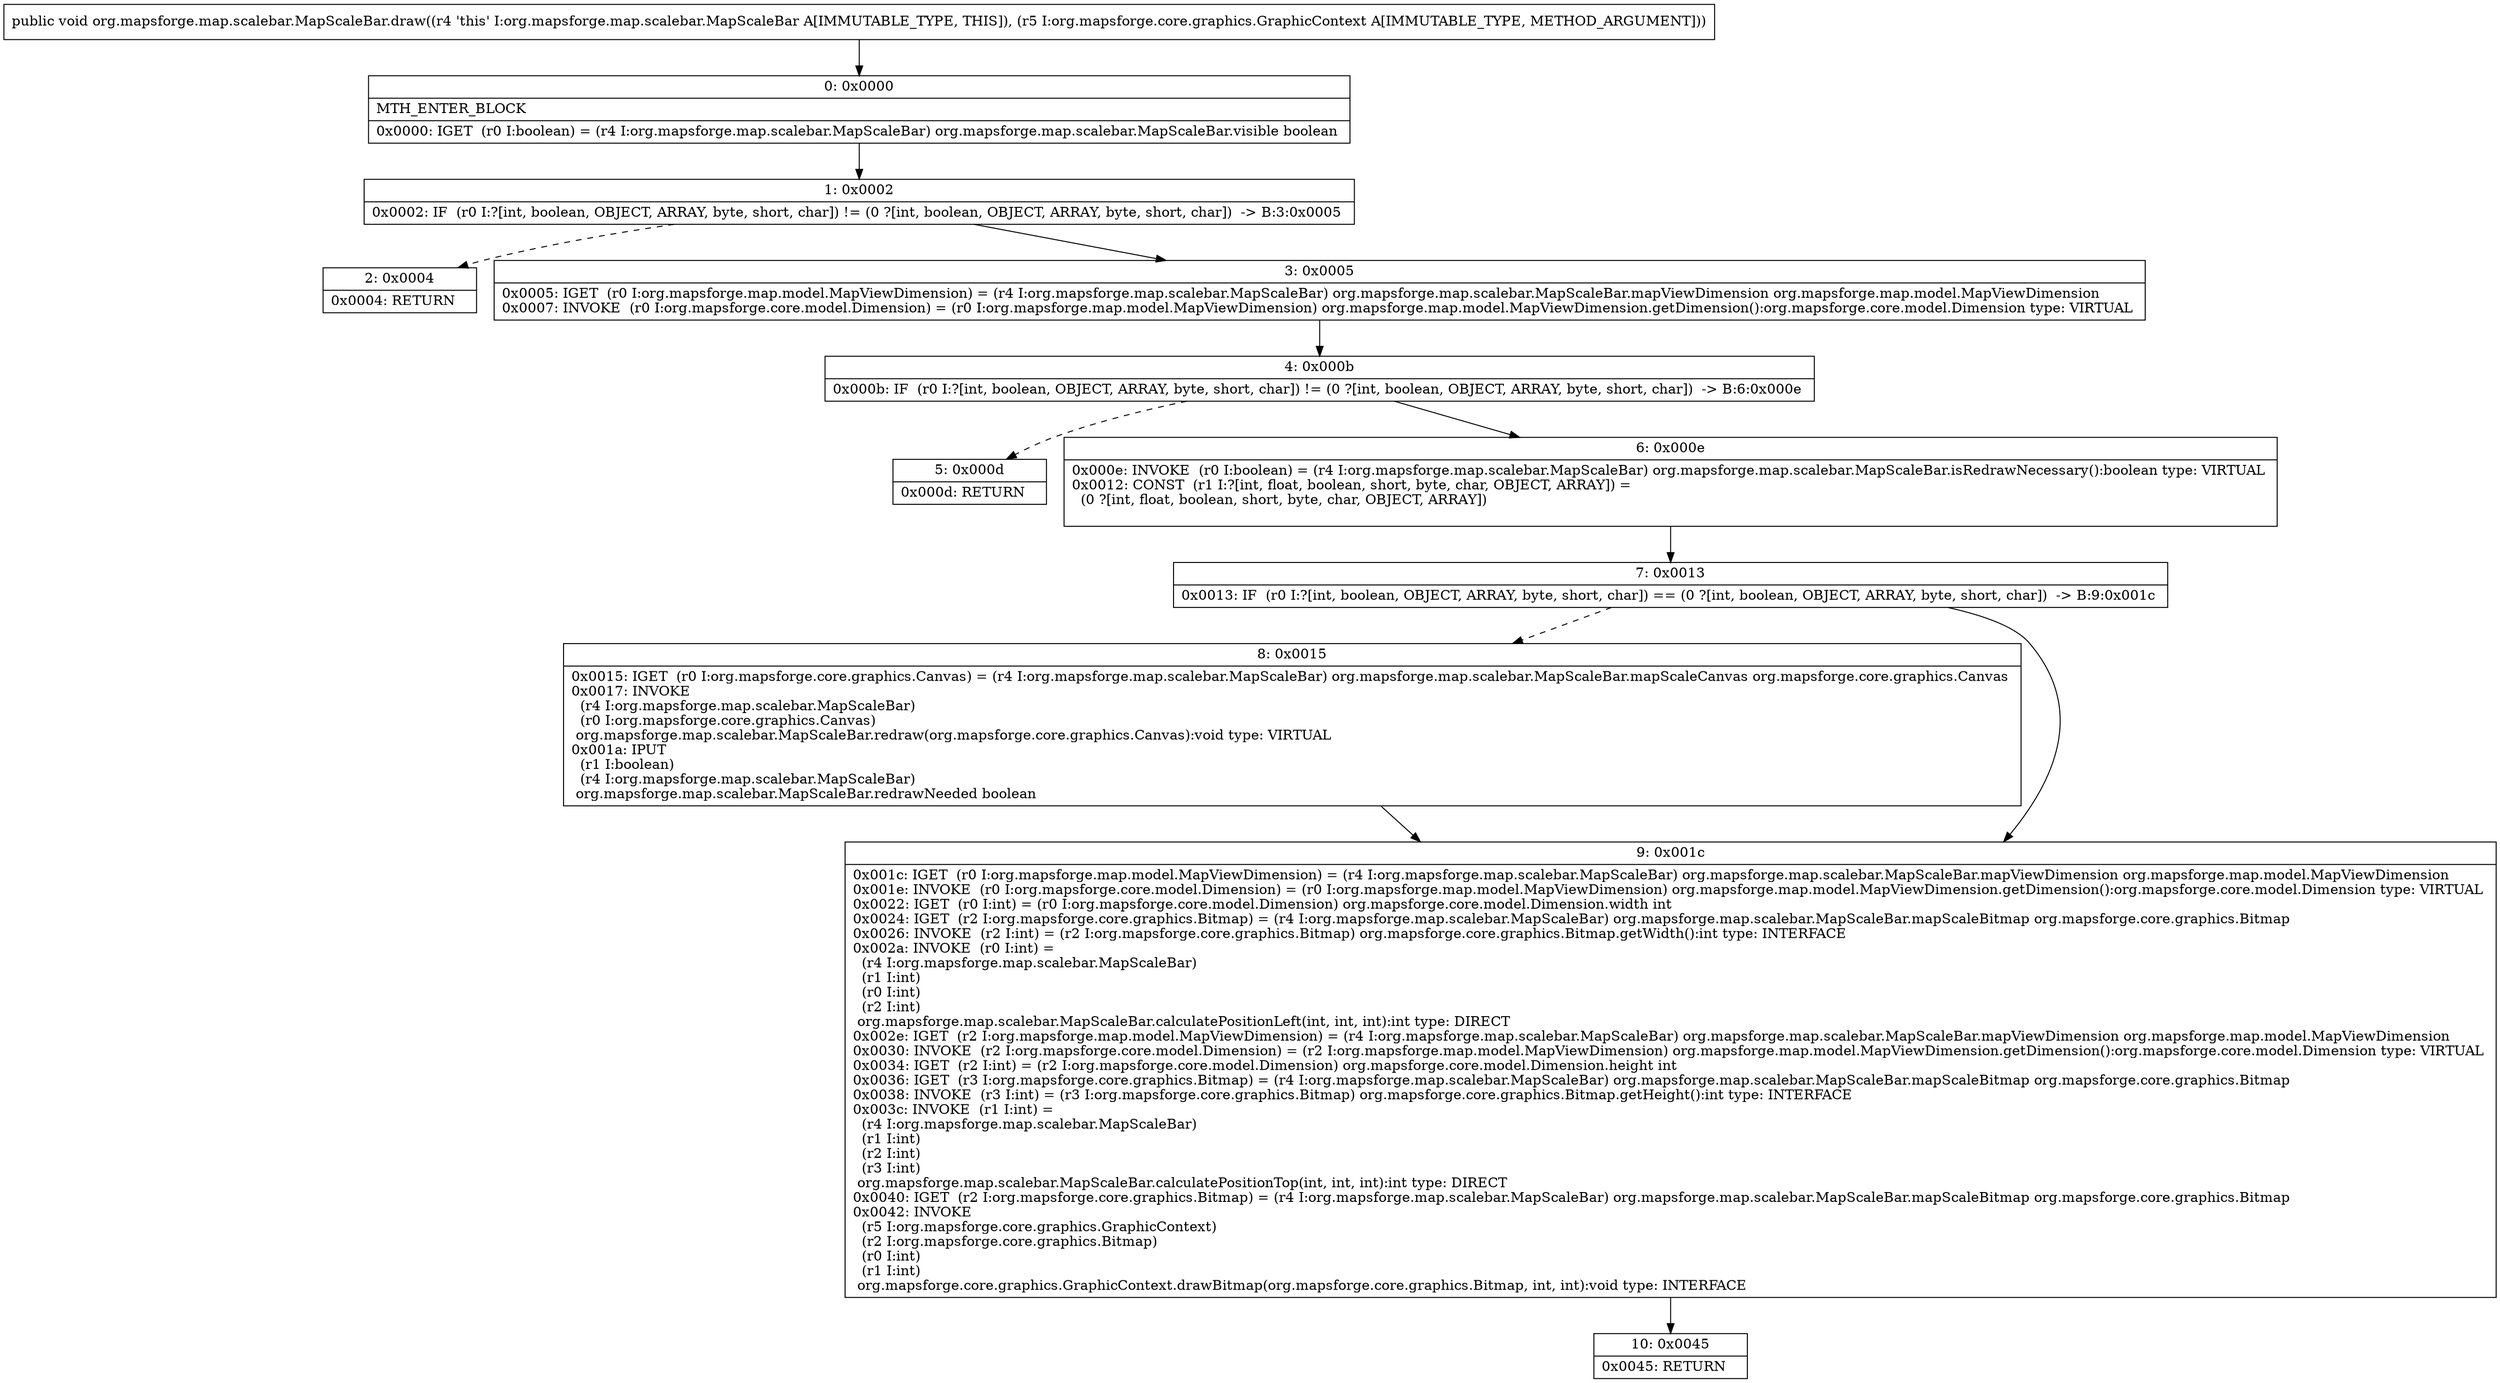 digraph "CFG fororg.mapsforge.map.scalebar.MapScaleBar.draw(Lorg\/mapsforge\/core\/graphics\/GraphicContext;)V" {
Node_0 [shape=record,label="{0\:\ 0x0000|MTH_ENTER_BLOCK\l|0x0000: IGET  (r0 I:boolean) = (r4 I:org.mapsforge.map.scalebar.MapScaleBar) org.mapsforge.map.scalebar.MapScaleBar.visible boolean \l}"];
Node_1 [shape=record,label="{1\:\ 0x0002|0x0002: IF  (r0 I:?[int, boolean, OBJECT, ARRAY, byte, short, char]) != (0 ?[int, boolean, OBJECT, ARRAY, byte, short, char])  \-\> B:3:0x0005 \l}"];
Node_2 [shape=record,label="{2\:\ 0x0004|0x0004: RETURN   \l}"];
Node_3 [shape=record,label="{3\:\ 0x0005|0x0005: IGET  (r0 I:org.mapsforge.map.model.MapViewDimension) = (r4 I:org.mapsforge.map.scalebar.MapScaleBar) org.mapsforge.map.scalebar.MapScaleBar.mapViewDimension org.mapsforge.map.model.MapViewDimension \l0x0007: INVOKE  (r0 I:org.mapsforge.core.model.Dimension) = (r0 I:org.mapsforge.map.model.MapViewDimension) org.mapsforge.map.model.MapViewDimension.getDimension():org.mapsforge.core.model.Dimension type: VIRTUAL \l}"];
Node_4 [shape=record,label="{4\:\ 0x000b|0x000b: IF  (r0 I:?[int, boolean, OBJECT, ARRAY, byte, short, char]) != (0 ?[int, boolean, OBJECT, ARRAY, byte, short, char])  \-\> B:6:0x000e \l}"];
Node_5 [shape=record,label="{5\:\ 0x000d|0x000d: RETURN   \l}"];
Node_6 [shape=record,label="{6\:\ 0x000e|0x000e: INVOKE  (r0 I:boolean) = (r4 I:org.mapsforge.map.scalebar.MapScaleBar) org.mapsforge.map.scalebar.MapScaleBar.isRedrawNecessary():boolean type: VIRTUAL \l0x0012: CONST  (r1 I:?[int, float, boolean, short, byte, char, OBJECT, ARRAY]) = \l  (0 ?[int, float, boolean, short, byte, char, OBJECT, ARRAY])\l \l}"];
Node_7 [shape=record,label="{7\:\ 0x0013|0x0013: IF  (r0 I:?[int, boolean, OBJECT, ARRAY, byte, short, char]) == (0 ?[int, boolean, OBJECT, ARRAY, byte, short, char])  \-\> B:9:0x001c \l}"];
Node_8 [shape=record,label="{8\:\ 0x0015|0x0015: IGET  (r0 I:org.mapsforge.core.graphics.Canvas) = (r4 I:org.mapsforge.map.scalebar.MapScaleBar) org.mapsforge.map.scalebar.MapScaleBar.mapScaleCanvas org.mapsforge.core.graphics.Canvas \l0x0017: INVOKE  \l  (r4 I:org.mapsforge.map.scalebar.MapScaleBar)\l  (r0 I:org.mapsforge.core.graphics.Canvas)\l org.mapsforge.map.scalebar.MapScaleBar.redraw(org.mapsforge.core.graphics.Canvas):void type: VIRTUAL \l0x001a: IPUT  \l  (r1 I:boolean)\l  (r4 I:org.mapsforge.map.scalebar.MapScaleBar)\l org.mapsforge.map.scalebar.MapScaleBar.redrawNeeded boolean \l}"];
Node_9 [shape=record,label="{9\:\ 0x001c|0x001c: IGET  (r0 I:org.mapsforge.map.model.MapViewDimension) = (r4 I:org.mapsforge.map.scalebar.MapScaleBar) org.mapsforge.map.scalebar.MapScaleBar.mapViewDimension org.mapsforge.map.model.MapViewDimension \l0x001e: INVOKE  (r0 I:org.mapsforge.core.model.Dimension) = (r0 I:org.mapsforge.map.model.MapViewDimension) org.mapsforge.map.model.MapViewDimension.getDimension():org.mapsforge.core.model.Dimension type: VIRTUAL \l0x0022: IGET  (r0 I:int) = (r0 I:org.mapsforge.core.model.Dimension) org.mapsforge.core.model.Dimension.width int \l0x0024: IGET  (r2 I:org.mapsforge.core.graphics.Bitmap) = (r4 I:org.mapsforge.map.scalebar.MapScaleBar) org.mapsforge.map.scalebar.MapScaleBar.mapScaleBitmap org.mapsforge.core.graphics.Bitmap \l0x0026: INVOKE  (r2 I:int) = (r2 I:org.mapsforge.core.graphics.Bitmap) org.mapsforge.core.graphics.Bitmap.getWidth():int type: INTERFACE \l0x002a: INVOKE  (r0 I:int) = \l  (r4 I:org.mapsforge.map.scalebar.MapScaleBar)\l  (r1 I:int)\l  (r0 I:int)\l  (r2 I:int)\l org.mapsforge.map.scalebar.MapScaleBar.calculatePositionLeft(int, int, int):int type: DIRECT \l0x002e: IGET  (r2 I:org.mapsforge.map.model.MapViewDimension) = (r4 I:org.mapsforge.map.scalebar.MapScaleBar) org.mapsforge.map.scalebar.MapScaleBar.mapViewDimension org.mapsforge.map.model.MapViewDimension \l0x0030: INVOKE  (r2 I:org.mapsforge.core.model.Dimension) = (r2 I:org.mapsforge.map.model.MapViewDimension) org.mapsforge.map.model.MapViewDimension.getDimension():org.mapsforge.core.model.Dimension type: VIRTUAL \l0x0034: IGET  (r2 I:int) = (r2 I:org.mapsforge.core.model.Dimension) org.mapsforge.core.model.Dimension.height int \l0x0036: IGET  (r3 I:org.mapsforge.core.graphics.Bitmap) = (r4 I:org.mapsforge.map.scalebar.MapScaleBar) org.mapsforge.map.scalebar.MapScaleBar.mapScaleBitmap org.mapsforge.core.graphics.Bitmap \l0x0038: INVOKE  (r3 I:int) = (r3 I:org.mapsforge.core.graphics.Bitmap) org.mapsforge.core.graphics.Bitmap.getHeight():int type: INTERFACE \l0x003c: INVOKE  (r1 I:int) = \l  (r4 I:org.mapsforge.map.scalebar.MapScaleBar)\l  (r1 I:int)\l  (r2 I:int)\l  (r3 I:int)\l org.mapsforge.map.scalebar.MapScaleBar.calculatePositionTop(int, int, int):int type: DIRECT \l0x0040: IGET  (r2 I:org.mapsforge.core.graphics.Bitmap) = (r4 I:org.mapsforge.map.scalebar.MapScaleBar) org.mapsforge.map.scalebar.MapScaleBar.mapScaleBitmap org.mapsforge.core.graphics.Bitmap \l0x0042: INVOKE  \l  (r5 I:org.mapsforge.core.graphics.GraphicContext)\l  (r2 I:org.mapsforge.core.graphics.Bitmap)\l  (r0 I:int)\l  (r1 I:int)\l org.mapsforge.core.graphics.GraphicContext.drawBitmap(org.mapsforge.core.graphics.Bitmap, int, int):void type: INTERFACE \l}"];
Node_10 [shape=record,label="{10\:\ 0x0045|0x0045: RETURN   \l}"];
MethodNode[shape=record,label="{public void org.mapsforge.map.scalebar.MapScaleBar.draw((r4 'this' I:org.mapsforge.map.scalebar.MapScaleBar A[IMMUTABLE_TYPE, THIS]), (r5 I:org.mapsforge.core.graphics.GraphicContext A[IMMUTABLE_TYPE, METHOD_ARGUMENT])) }"];
MethodNode -> Node_0;
Node_0 -> Node_1;
Node_1 -> Node_2[style=dashed];
Node_1 -> Node_3;
Node_3 -> Node_4;
Node_4 -> Node_5[style=dashed];
Node_4 -> Node_6;
Node_6 -> Node_7;
Node_7 -> Node_8[style=dashed];
Node_7 -> Node_9;
Node_8 -> Node_9;
Node_9 -> Node_10;
}

